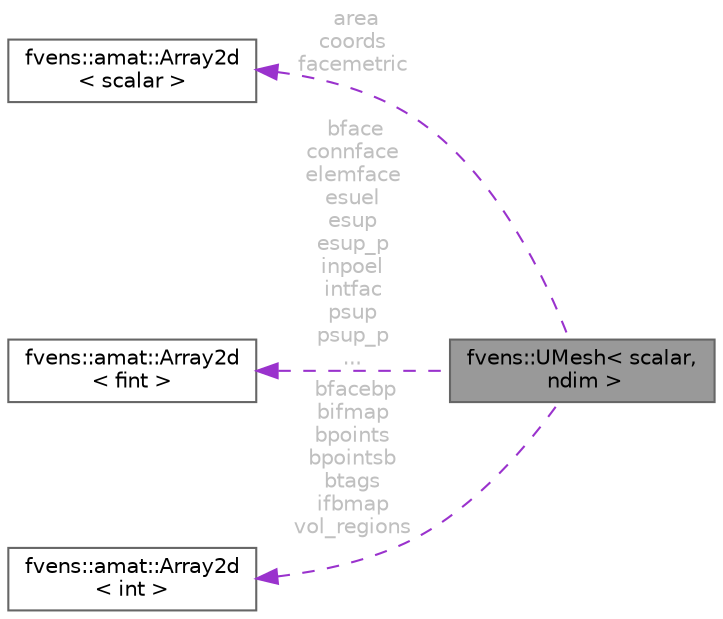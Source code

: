 digraph "fvens::UMesh&lt; scalar, ndim &gt;"
{
 // LATEX_PDF_SIZE
  bgcolor="transparent";
  edge [fontname=Helvetica,fontsize=10,labelfontname=Helvetica,labelfontsize=10];
  node [fontname=Helvetica,fontsize=10,shape=box,height=0.2,width=0.4];
  rankdir="LR";
  Node1 [id="Node000001",label="fvens::UMesh\< scalar,\l ndim \>",height=0.2,width=0.4,color="gray40", fillcolor="grey60", style="filled", fontcolor="black",tooltip="Hybrid unstructured mesh class supporting triangular and quadrangular elements."];
  Node2 -> Node1 [id="edge1_Node000001_Node000002",dir="back",color="darkorchid3",style="dashed",tooltip=" ",label=" area\ncoords\nfacemetric",fontcolor="grey" ];
  Node2 [id="Node000002",label="fvens::amat::Array2d\l\< scalar \>",height=0.2,width=0.4,color="gray40", fillcolor="white", style="filled",URL="$classfvens_1_1amat_1_1Array2d.html",tooltip=" "];
  Node3 -> Node1 [id="edge2_Node000001_Node000003",dir="back",color="darkorchid3",style="dashed",tooltip=" ",label=" bface\nconnface\nelemface\nesuel\nesup\nesup_p\ninpoel\nintfac\npsup\npsup_p\n...",fontcolor="grey" ];
  Node3 [id="Node000003",label="fvens::amat::Array2d\l\< fint \>",height=0.2,width=0.4,color="gray40", fillcolor="white", style="filled",URL="$classfvens_1_1amat_1_1Array2d.html",tooltip=" "];
  Node4 -> Node1 [id="edge3_Node000001_Node000004",dir="back",color="darkorchid3",style="dashed",tooltip=" ",label=" bfacebp\nbifmap\nbpoints\nbpointsb\nbtags\nifbmap\nvol_regions",fontcolor="grey" ];
  Node4 [id="Node000004",label="fvens::amat::Array2d\l\< int \>",height=0.2,width=0.4,color="gray40", fillcolor="white", style="filled",URL="$classfvens_1_1amat_1_1Array2d.html",tooltip=" "];
}

